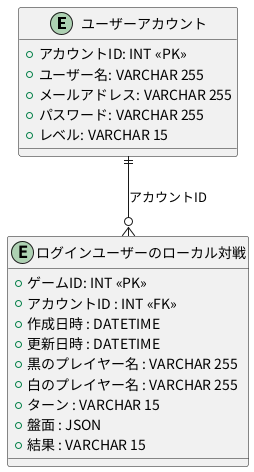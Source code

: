 @startuml er
skinparam defaultFontName "Noto Sans CJK JP"
entity "ユーザーアカウント" {
  +アカウントID: INT <<PK>>
  +ユーザー名: VARCHAR 255
  +メールアドレス: VARCHAR 255
  +パスワード: VARCHAR 255
  +レベル: VARCHAR 15
}

entity "ログインユーザーのローカル対戦" {
  +ゲームID: INT <<PK>>
  +アカウントID : INT <<FK>>
  +作成日時 : DATETIME
  +更新日時 : DATETIME
  +黒のプレイヤー名 : VARCHAR 255
  +白のプレイヤー名 : VARCHAR 255
  +ターン : VARCHAR 15
  +盤面 : JSON 
  +結果 : VARCHAR 15
}

"ユーザーアカウント" ||--o{ "ログインユーザーのローカル対戦" : アカウントID

@enduml

